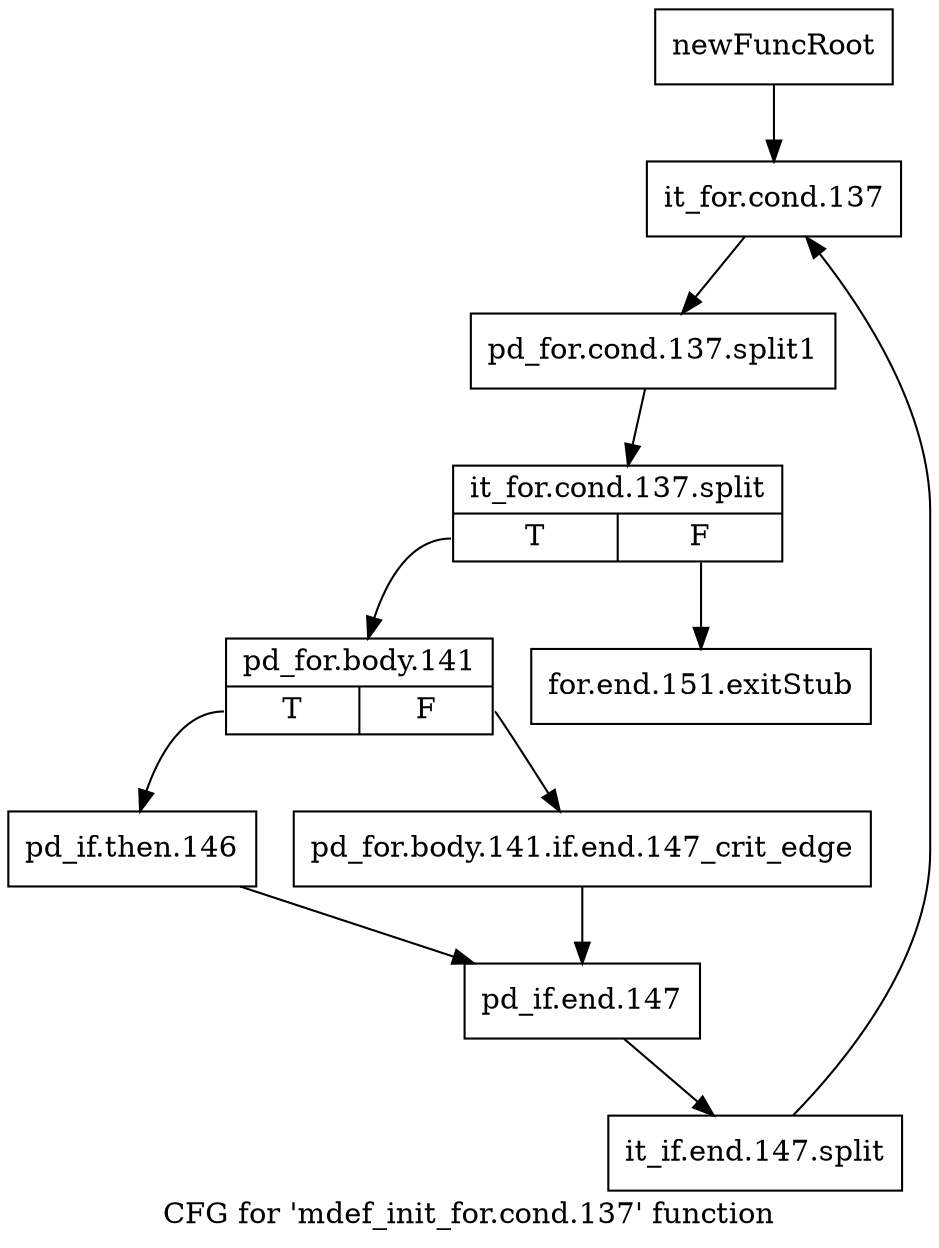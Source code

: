 digraph "CFG for 'mdef_init_for.cond.137' function" {
	label="CFG for 'mdef_init_for.cond.137' function";

	Node0x12d3f60 [shape=record,label="{newFuncRoot}"];
	Node0x12d3f60 -> Node0x12d4000;
	Node0x12d3fb0 [shape=record,label="{for.end.151.exitStub}"];
	Node0x12d4000 [shape=record,label="{it_for.cond.137}"];
	Node0x12d4000 -> Node0x15b97e0;
	Node0x15b97e0 [shape=record,label="{pd_for.cond.137.split1}"];
	Node0x15b97e0 -> Node0x153ce20;
	Node0x153ce20 [shape=record,label="{it_for.cond.137.split|{<s0>T|<s1>F}}"];
	Node0x153ce20:s0 -> Node0x12d4050;
	Node0x153ce20:s1 -> Node0x12d3fb0;
	Node0x12d4050 [shape=record,label="{pd_for.body.141|{<s0>T|<s1>F}}"];
	Node0x12d4050:s0 -> Node0x12d40f0;
	Node0x12d4050:s1 -> Node0x12d40a0;
	Node0x12d40a0 [shape=record,label="{pd_for.body.141.if.end.147_crit_edge}"];
	Node0x12d40a0 -> Node0x12d4140;
	Node0x12d40f0 [shape=record,label="{pd_if.then.146}"];
	Node0x12d40f0 -> Node0x12d4140;
	Node0x12d4140 [shape=record,label="{pd_if.end.147}"];
	Node0x12d4140 -> Node0x159f2d0;
	Node0x159f2d0 [shape=record,label="{it_if.end.147.split}"];
	Node0x159f2d0 -> Node0x12d4000;
}
